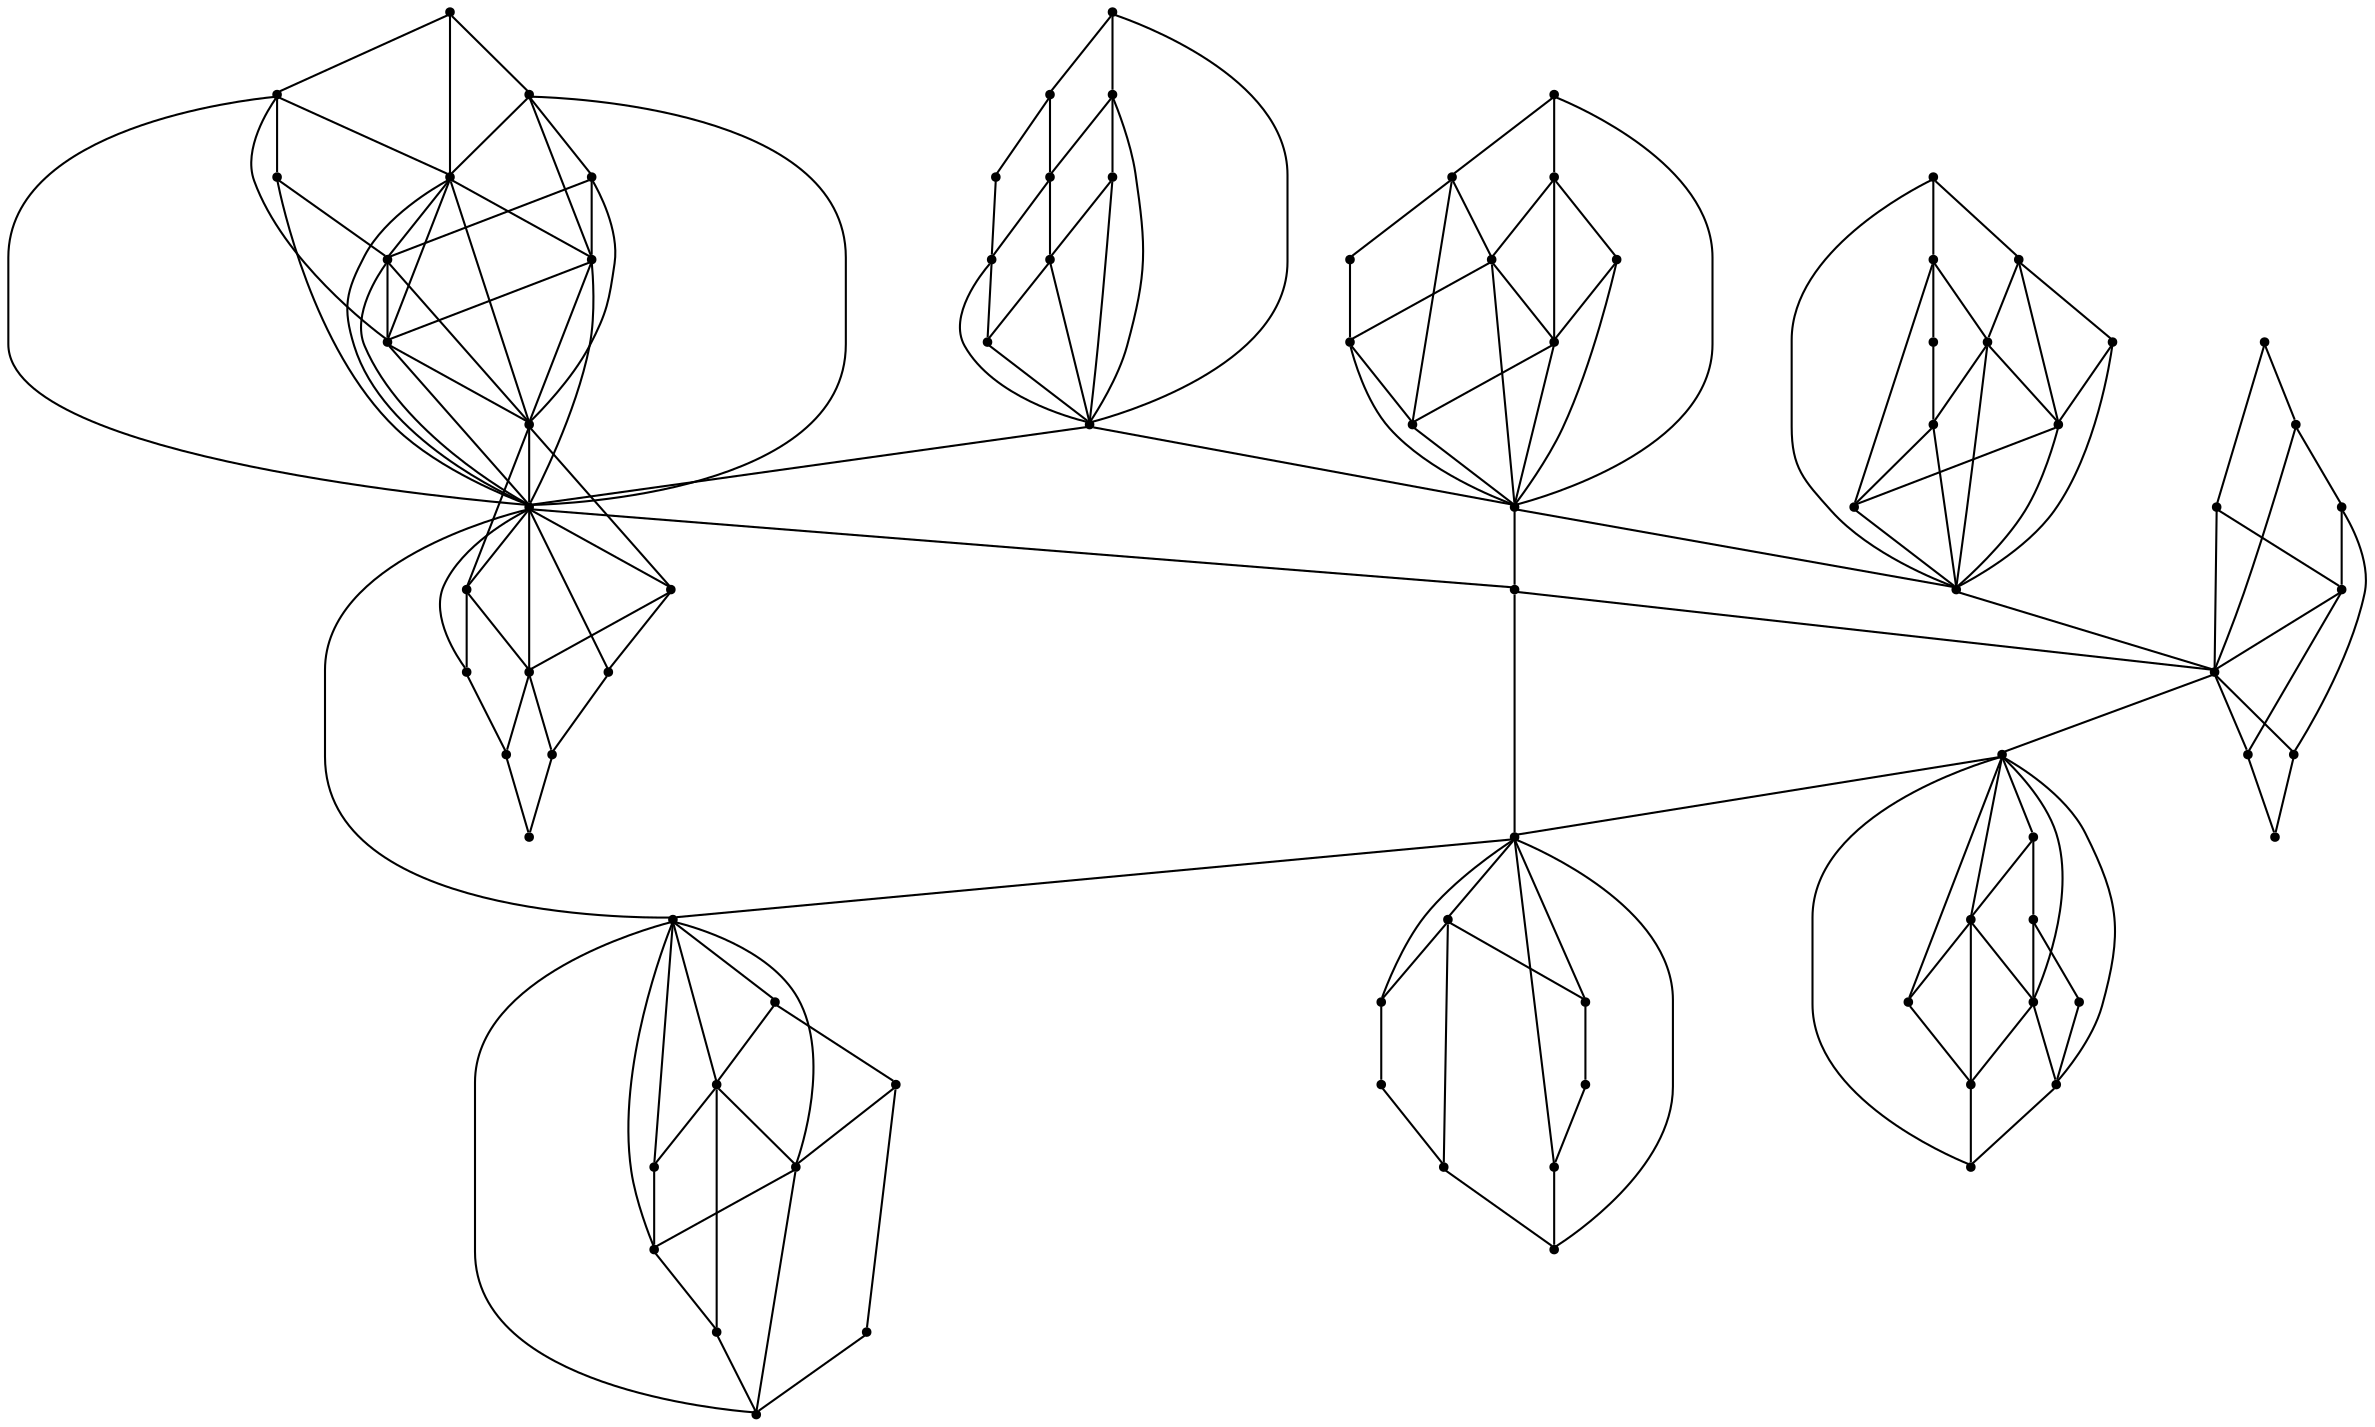 graph {
  node [shape=point,comment="{\"directed\":false,\"doi\":\"10.1007/11618058_31\",\"figure\":\"5 (2)\"}"]

  v0 [pos="796.9675826671512,1088.6722535798042"]
  v1 [pos="788.9702988735465,961.4805828441272"]
  v2 [pos="771.8462754360464,1115.03473628651"]
  v3 [pos="771.596207303779,1062.685391397187"]
  v4 [pos="719.1112781613372,1063.0597403555203"]
  v5 [pos="638.8799146075581,1041.318127603242"]
  v6 [pos="776.0970839389535,994.2138642975776"]
  v7 [pos="772.846484375,926.8680543610542"]
  v8 [pos="636.1335210755814,980.8475465485542"]
  v9 [pos="742.3533066860465,1009.3346884756376"]
  v10 [pos="740.357085755814,913.626159321178"]
  v11 [pos="694.1193132267442,961.8558218984892"]
  v12 [pos="745.853910792151,1139.9020483999539"]
  v13 [pos="745.8539425872093,1088.6722535798042"]
  v14 [pos="745.6039062499999,1037.4472271312366"]
  v15 [pos="719.6115416061045,1115.4103568105986"]
  v16 [pos="694.4943995276162,1088.7972484935412"]
  v17 [pos="709.238785428779,996.8391389557808"]
  v18 [pos="706.1132358284883,929.1180899648955"]
  v19 [pos="725.2334166061046,814.668016722708"]
  v20 [pos="720.1116460755813,848.9055604645698"]
  v21 [pos="630.2574445857558,921.1224844961455"]
  v22 [pos="713.1145076308139,882.0139538158069"]
  v23 [pos="692.1147937863373,806.5479249665229"]
  v24 [pos="679.8708666424418,875.8930177399604"]
  v25 [pos="685.6177598110464,840.9055045156767"]
  v26 [pos="658.249527616279,800.2985607494006"]
  v27 [pos="651.2529932776163,834.159975340872"]
  v28 [pos="646.131222747093,867.6472952871611"]
  v29 [pos="658.6252180232558,1219.9891379385283"]
  v30 [pos="646.2562727107559,1186.2557700186064"]
  v31 [pos="630.7575172601744,1153.5180380850124"]
  v32 [pos="572.271652434593,1049.3141145417183"]
  v33 [pos="625.0106240915698,1231.8597128897002"]
  v34 [pos="611.5122865188953,1197.2513805736194"]
  v35 [pos="572.8967750726745,984.3430808096219"]
  v36 [pos="596.0171239098837,1163.1395946849475"]
  v37 [pos="572.5216887718024,920.6222505280464"]
  v38 [pos="617.6384629360465,820.1680472402861"]
  v39 [pos="591.1418604651162,1239.9805675853381"]
  v40 [pos="604.1401253633721,784.9305441885283"]
  v41 [pos="603.0148664607558,851.6513795563667"]
  v42 [pos="576.897547238372,1205.9974641510935"]
  v43 [pos="571.7757131177325,769.6889212637236"]
  v44 [pos="567.900054505814,863.2722189932158"]
  v45 [pos="558.7774482194767,1170.0141877839058"]
  v46 [pos="537.4068609193314,781.1847657868354"]
  v47 [pos="535.9065793059593,847.9056011546741"]
  v48 [pos="521.9123024164244,812.9180879303901"]
  v49 [pos="528.034250090843,1148.0222037344265"]
  v50 [pos="505.4175667696221,1159.5180482575388"]
  v51 [pos="518.1615983829942,1125.7806113272"]
  v52 [pos="482.79668650072676,1169.7641979564319"]
  v53 [pos="494.91976062863375,1136.026379556367"]
  v54 [pos="511.16382403706393,979.2228669831245"]
  v55 [pos="514.4150595021802,920.6222505280464"]
  v56 [pos="483.67184547601744,1113.414125731497"]
  v57 [pos="461.17598337572673,1124.5307893464058"]
  v58 [pos="506.41357876090115,1102.7931184479685"]
  v59 [pos="472.04884402252907,1147.3972291657417"]
  v60 [pos="507.4137559047965,1038.5683666576037"]
  v61 [pos="472.67396666061046,826.9139578848174"]
  v62 [pos="466.1769326853198,793.1805899648955"]
  v63 [pos="477.424847837936,861.3972952871611"]
  v64 [pos="432.1830873001453,797.5513429352729"]
  v65 [pos="437.684109284157,832.9100262035022"]
  v66 [pos="443.43103424781975,867.6472952871611"]
  v67 [pos="402.69010265261625,838.2818828929553"]
  v68 [pos="409.0662995094477,872.7680177399604"]
  v69 [pos="397.6933343931686,804.4222484935412"]
  v70 [pos="435.05863235828485,982.3432893464058"]
  v71 [pos="383.44485601380813,985.5930299469918"]
  v72 [pos="410.8166174600291,1008.9597037344267"]
  v73 [pos="431.8080327943314,930.6182832428901"]
  v74 [pos="404.94054097020353,907.8764568675647"]
  v75 [pos="458.30047011264537,955.4812084544787"]
  v76 [pos="380.19842160247094,933.8680238434761"]
  v77 [pos="407.816086028343,958.4805777578642"]
  v78 [pos="357.4525231649709,961.3555879303901"]
  v79 [pos="405.6906817768895,1038.0722016999216"]
  v80 [pos="373.20128315770353,1055.0641348867705"]
  v81 [pos="341.0828374818314,1074.3058493643096"]
  v82 [pos="424.31082167514535,1069.8055238434763"]
  v83 [pos="391.44636855014534,1088.5472586660671"]
  v84 [pos="358.20245730377906,1106.2889070221872"]
  v85 [pos="409.69142214752907,1121.035000772187"]
  v86 [pos="377.1978583757267,1138.7766491283069"]
  v87 [pos="441.68068450218027,1102.5431286204944"]

  v81 -- v84 [id="-11",pos="341.0828374818314,1074.3058493643096 358.20245730377906,1106.2889070221872 358.20245730377906,1106.2889070221872 358.20245730377906,1106.2889070221872"]
  v81 -- v80 [id="-13",pos="341.0828374818314,1074.3058493643096 373.20128315770353,1055.0641348867705 373.20128315770353,1055.0641348867705 373.20128315770353,1055.0641348867705"]
  v81 -- v60 [id="-19",pos="341.0828374818314,1074.3058493643096 507.4137559047965,1038.5683666576037 507.4137559047965,1038.5683666576037 507.4137559047965,1038.5683666576037"]
  v84 -- v86 [id="-46",pos="358.20245730377906,1106.2889070221872 377.1978583757267,1138.7766491283069 377.1978583757267,1138.7766491283069 377.1978583757267,1138.7766491283069"]
  v78 -- v76 [id="-47",pos="357.4525231649709,961.3555879303901 380.19842160247094,933.8680238434761 380.19842160247094,933.8680238434761 380.19842160247094,933.8680238434761"]
  v78 -- v71 [id="-55",pos="357.4525231649709,961.3555879303901 383.44485601380813,985.5930299469918 383.44485601380813,985.5930299469918 383.44485601380813,985.5930299469918"]
  v78 -- v54 [id="-57",pos="357.4525231649709,961.3555879303901 511.16382403706393,979.2228669831245 511.16382403706393,979.2228669831245 511.16382403706393,979.2228669831245"]
  v84 -- v83 [id="-68",pos="358.20245730377906,1106.2889070221872 391.44636855014534,1088.5472586660671 391.44636855014534,1088.5472586660671 391.44636855014534,1088.5472586660671"]
  v83 -- v82 [id="-69",pos="391.44636855014534,1088.5472586660671 424.31082167514535,1069.8055238434763 424.31082167514535,1069.8055238434763 424.31082167514535,1069.8055238434763"]
  v82 -- v60 [id="-70",pos="424.31082167514535,1069.8055238434763 507.4137559047965,1038.5683666576037 507.4137559047965,1038.5683666576037 507.4137559047965,1038.5683666576037"]
  v80 -- v83 [id="-111",pos="373.20128315770353,1055.0641348867705 391.44636855014534,1088.5472586660671 391.44636855014534,1088.5472586660671 391.44636855014534,1088.5472586660671"]
  v80 -- v60 [id="-128",pos="373.20128315770353,1055.0641348867705 507.4137559047965,1038.5683666576037 507.4137559047965,1038.5683666576037 507.4137559047965,1038.5683666576037"]
  v80 -- v79 [id="-129",pos="373.20128315770353,1055.0641348867705 405.6906817768895,1038.0722016999216 405.6906817768895,1038.0722016999216 405.6906817768895,1038.0722016999216"]
  v86 -- v85 [id="-138",pos="377.1978583757267,1138.7766491283069 409.69142214752907,1121.035000772187 409.69142214752907,1121.035000772187 409.69142214752907,1121.035000772187"]
  v85 -- v60 [id="-140",pos="409.69142214752907,1121.035000772187 507.4137559047965,1038.5683666576037 507.4137559047965,1038.5683666576037 507.4137559047965,1038.5683666576037"]
  v76 -- v74 [id="-158",pos="380.19842160247094,933.8680238434761 404.94054097020353,907.8764568675647 404.94054097020353,907.8764568675647 404.94054097020353,907.8764568675647"]
  v76 -- v77 [id="-165",pos="380.19842160247094,933.8680238434761 407.816086028343,958.4805777578642 407.816086028343,958.4805777578642 407.816086028343,958.4805777578642"]
  v76 -- v75 [id="-167",pos="380.19842160247094,933.8680238434761 458.30047011264537,955.4812084544787 458.30047011264537,955.4812084544787 458.30047011264537,955.4812084544787"]
  v75 -- v54 [id="-168",pos="458.30047011264537,955.4812084544787 511.16382403706393,979.2228669831245 511.16382403706393,979.2228669831245 511.16382403706393,979.2228669831245"]
  v71 -- v77 [id="-176",pos="383.44485601380813,985.5930299469918 407.816086028343,958.4805777578642 407.816086028343,958.4805777578642 407.816086028343,958.4805777578642"]
  v71 -- v70 [id="-185",pos="383.44485601380813,985.5930299469918 435.05863235828485,982.3432893464058 435.05863235828485,982.3432893464058 435.05863235828485,982.3432893464058"]
  v70 -- v54 [id="-186",pos="435.05863235828485,982.3432893464058 511.16382403706393,979.2228669831245 511.16382403706393,979.2228669831245 511.16382403706393,979.2228669831245"]
  v71 -- v72 [id="-191",pos="383.44485601380813,985.5930299469918 410.8166174600291,1008.9597037344267 410.8166174600291,1008.9597037344267 410.8166174600291,1008.9597037344267"]
  v83 -- v85 [id="-204",pos="391.44636855014534,1088.5472586660671 409.69142214752907,1121.035000772187 409.69142214752907,1121.035000772187 409.69142214752907,1121.035000772187"]
  v69 -- v67 [id="-226",pos="397.6933343931686,804.4222484935412 402.69010265261625,838.2818828929553 402.69010265261625,838.2818828929553 402.69010265261625,838.2818828929553"]
  v69 -- v64 [id="-281",pos="397.6933343931686,804.4222484935412 432.1830873001453,797.5513429352729 432.1830873001453,797.5513429352729 432.1830873001453,797.5513429352729"]
  v67 -- v68 [id="-287",pos="402.69010265261625,838.2818828929553 409.0662995094477,872.7680177399604 409.0662995094477,872.7680177399604 409.0662995094477,872.7680177399604"]
  v69 -- v55 [id="-289",pos="397.6933343931686,804.4222484935412 514.4150595021802,920.6222505280464 514.4150595021802,920.6222505280464 514.4150595021802,920.6222505280464"]
  v67 -- v66 [id="-312",pos="402.69010265261625,838.2818828929553 443.43103424781975,867.6472952871611 443.43103424781975,867.6472952871611 443.43103424781975,867.6472952871611"]
  v66 -- v55 [id="-313",pos="443.43103424781975,867.6472952871611 514.4150595021802,920.6222505280464 514.4150595021802,920.6222505280464 514.4150595021802,920.6222505280464"]
  v67 -- v65 [id="-315",pos="402.69010265261625,838.2818828929553 437.684109284157,832.9100262035022 437.684109284157,832.9100262035022 437.684109284157,832.9100262035022"]
  v79 -- v82 [id="-319",pos="405.6906817768895,1038.0722016999216 424.31082167514535,1069.8055238434763 424.31082167514535,1069.8055238434763 424.31082167514535,1069.8055238434763"]
  v74 -- v73 [id="-326",pos="404.94054097020353,907.8764568675647 431.8080327943314,930.6182832428901 431.8080327943314,930.6182832428901 431.8080327943314,930.6182832428901"]
  v73 -- v54 [id="-328",pos="431.8080327943314,930.6182832428901 511.16382403706393,979.2228669831245 511.16382403706393,979.2228669831245 511.16382403706393,979.2228669831245"]
  v79 -- v60 [id="-339",pos="405.6906817768895,1038.0722016999216 507.4137559047965,1038.5683666576037 507.4137559047965,1038.5683666576037 507.4137559047965,1038.5683666576037"]
  v77 -- v73 [id="-345",pos="407.816086028343,958.4805777578642 431.8080327943314,930.6182832428901 431.8080327943314,930.6182832428901 431.8080327943314,930.6182832428901"]
  v77 -- v70 [id="-354",pos="407.816086028343,958.4805777578642 435.05863235828485,982.3432893464058 435.05863235828485,982.3432893464058 435.05863235828485,982.3432893464058"]
  v77 -- v54 [id="-355",pos="407.816086028343,958.4805777578642 511.16382403706393,979.2228669831245 511.16382403706393,979.2228669831245 511.16382403706393,979.2228669831245"]
  v68 -- v55 [id="-365",pos="409.0662995094477,872.7680177399604 514.4150595021802,920.6222505280464 514.4150595021802,920.6222505280464 514.4150595021802,920.6222505280464"]
  v68 -- v66 [id="-367",pos="409.0662995094477,872.7680177399604 443.43103424781975,867.6472952871611 443.43103424781975,867.6472952871611 443.43103424781975,867.6472952871611"]
  v85 -- v87 [id="-375",pos="409.69142214752907,1121.035000772187 441.68068450218027,1102.5431286204944 441.68068450218027,1102.5431286204944 441.68068450218027,1102.5431286204944"]
  v72 -- v70 [id="-384",pos="410.8166174600291,1008.9597037344267 435.05863235828485,982.3432893464058 435.05863235828485,982.3432893464058 435.05863235828485,982.3432893464058"]
  v72 -- v54 [id="-387",pos="410.8166174600291,1008.9597037344267 511.16382403706393,979.2228669831245 511.16382403706393,979.2228669831245 511.16382403706393,979.2228669831245"]
  v82 -- v87 [id="-432",pos="424.31082167514535,1069.8055238434763 441.68068450218027,1102.5431286204944 441.68068450218027,1102.5431286204944 441.68068450218027,1102.5431286204944"]
  v64 -- v65 [id="-469",pos="432.1830873001453,797.5513429352729 437.684109284157,832.9100262035022 437.684109284157,832.9100262035022 437.684109284157,832.9100262035022"]
  v64 -- v63 [id="-482",pos="432.1830873001453,797.5513429352729 477.424847837936,861.3972952871611 477.424847837936,861.3972952871611 477.424847837936,861.3972952871611"]
  v63 -- v55 [id="-483",pos="477.424847837936,861.3972952871611 514.4150595021802,920.6222505280464 514.4150595021802,920.6222505280464 514.4150595021802,920.6222505280464"]
  v73 -- v75 [id="-503",pos="431.8080327943314,930.6182832428901 458.30047011264537,955.4812084544787 458.30047011264537,955.4812084544787 458.30047011264537,955.4812084544787"]
  v64 -- v62 [id="-514",pos="432.1830873001453,797.5513429352729 466.1769326853198,793.1805899648955 466.1769326853198,793.1805899648955 466.1769326853198,793.1805899648955"]
  v65 -- v66 [id="-522",pos="437.684109284157,832.9100262035022 443.43103424781975,867.6472952871611 443.43103424781975,867.6472952871611 443.43103424781975,867.6472952871611"]
  v70 -- v75 [id="-523",pos="435.05863235828485,982.3432893464058 458.30047011264537,955.4812084544787 458.30047011264537,955.4812084544787 458.30047011264537,955.4812084544787"]
  v65 -- v55 [id="-537",pos="437.684109284157,832.9100262035022 514.4150595021802,920.6222505280464 514.4150595021802,920.6222505280464 514.4150595021802,920.6222505280464"]
  v65 -- v61 [id="-543",pos="437.684109284157,832.9100262035022 472.67396666061046,826.9139578848174 472.67396666061046,826.9139578848174 472.67396666061046,826.9139578848174"]
  v87 -- v60 [id="-554",pos="441.68068450218027,1102.5431286204944 507.4137559047965,1038.5683666576037 507.4137559047965,1038.5683666576037 507.4137559047965,1038.5683666576037"]
  v66 -- v63 [id="-563",pos="443.43103424781975,867.6472952871611 477.424847837936,861.3972952871611 477.424847837936,861.3972952871611 477.424847837936,861.3972952871611"]
  v57 -- v59 [id="-602",pos="461.17598337572673,1124.5307893464058 472.04884402252907,1147.3972291657417 472.04884402252907,1147.3972291657417 472.04884402252907,1147.3972291657417"]
  v57 -- v53 [id="-638",pos="461.17598337572673,1124.5307893464058 494.91976062863375,1136.026379556367 494.91976062863375,1136.026379556367 494.91976062863375,1136.026379556367"]
  v53 -- v45 [id="-639",pos="494.91976062863375,1136.026379556367 558.7774482194767,1170.0141877839058 558.7774482194767,1170.0141877839058 558.7774482194767,1170.0141877839058"]
  v57 -- v56 [id="-641",pos="461.17598337572673,1124.5307893464058 483.67184547601744,1113.414125731497 483.67184547601744,1113.414125731497 483.67184547601744,1113.414125731497"]
  v56 -- v32 [id="-644",pos="483.67184547601744,1113.414125731497 572.271652434593,1049.3141145417183 572.271652434593,1049.3141145417183 572.271652434593,1049.3141145417183"]
  v62 -- v61 [id="-651",pos="466.1769326853198,793.1805899648955 472.67396666061046,826.9139578848174 472.67396666061046,826.9139578848174 472.67396666061046,826.9139578848174"]
  v61 -- v55 [id="-654",pos="472.67396666061046,826.9139578848174 514.4150595021802,920.6222505280464 514.4150595021802,920.6222505280464 514.4150595021802,920.6222505280464"]
  v61 -- v63 [id="-681",pos="472.67396666061046,826.9139578848174 477.424847837936,861.3972952871611 477.424847837936,861.3972952871611 477.424847837936,861.3972952871611"]
  v59 -- v52 [id="-683",pos="472.04884402252907,1147.3972291657417 482.79668650072676,1169.7641979564319 482.79668650072676,1169.7641979564319 482.79668650072676,1169.7641979564319"]
  v59 -- v53 [id="-707",pos="472.04884402252907,1147.3972291657417 494.91976062863375,1136.026379556367 494.91976062863375,1136.026379556367 494.91976062863375,1136.026379556367"]
  v59 -- v32 [id="-709",pos="472.04884402252907,1147.3972291657417 572.271652434593,1049.3141145417183 572.271652434593,1049.3141145417183 572.271652434593,1049.3141145417183"]
  v59 -- v50 [id="-715",pos="472.04884402252907,1147.3972291657417 505.4175667696221,1159.5180482575388 505.4175667696221,1159.5180482575388 505.4175667696221,1159.5180482575388"]
  v50 -- v45 [id="-716",pos="505.4175667696221,1159.5180482575388 558.7774482194767,1170.0141877839058 558.7774482194767,1170.0141877839058 558.7774482194767,1170.0141877839058"]
  v56 -- v53 [id="-744",pos="483.67184547601744,1113.414125731497 494.91976062863375,1136.026379556367 494.91976062863375,1136.026379556367 494.91976062863375,1136.026379556367"]
  v52 -- v51 [id="-745",pos="482.79668650072676,1169.7641979564319 518.1615983829942,1125.7806113272 518.1615983829942,1125.7806113272 518.1615983829942,1125.7806113272"]
  v51 -- v32 [id="-746",pos="518.1615983829942,1125.7806113272 572.271652434593,1049.3141145417183 572.271652434593,1049.3141145417183 572.271652434593,1049.3141145417183"]
  v52 -- v50 [id="-749",pos="482.79668650072676,1169.7641979564319 505.4175667696221,1159.5180482575388 505.4175667696221,1159.5180482575388 505.4175667696221,1159.5180482575388"]
  v52 -- v45 [id="-758",pos="482.79668650072676,1169.7641979564319 558.7774482194767,1170.0141877839058 558.7774482194767,1170.0141877839058 558.7774482194767,1170.0141877839058"]
  v56 -- v58 [id="-774",pos="483.67184547601744,1113.414125731497 506.41357876090115,1102.7931184479685 506.41357876090115,1102.7931184479685 506.41357876090115,1102.7931184479685"]
  v58 -- v32 [id="-776",pos="506.41357876090115,1102.7931184479685 572.271652434593,1049.3141145417183 572.271652434593,1049.3141145417183 572.271652434593,1049.3141145417183"]
  v56 -- v49 [id="-780",pos="483.67184547601744,1113.414125731497 528.034250090843,1148.0222037344265 528.034250090843,1148.0222037344265 528.034250090843,1148.0222037344265"]
  v49 -- v45 [id="-781",pos="528.034250090843,1148.0222037344265 558.7774482194767,1170.0141877839058 558.7774482194767,1170.0141877839058 558.7774482194767,1170.0141877839058"]
  v53 -- v50 [id="-788",pos="494.91976062863375,1136.026379556367 505.4175667696221,1159.5180482575388 505.4175667696221,1159.5180482575388 505.4175667696221,1159.5180482575388"]
  v53 -- v32 [id="-801",pos="494.91976062863375,1136.026379556367 572.271652434593,1049.3141145417183 572.271652434593,1049.3141145417183 572.271652434593,1049.3141145417183"]
  v53 -- v49 [id="-818",pos="494.91976062863375,1136.026379556367 528.034250090843,1148.0222037344265 528.034250090843,1148.0222037344265 528.034250090843,1148.0222037344265"]
  v53 -- v51 [id="-821",pos="494.91976062863375,1136.026379556367 518.1615983829942,1125.7806113272 518.1615983829942,1125.7806113272 518.1615983829942,1125.7806113272"]
  v60 -- v54 [id="-888",pos="507.4137559047965,1038.5683666576037 511.16382403706393,979.2228669831245 511.16382403706393,979.2228669831245 511.16382403706393,979.2228669831245"]
  v50 -- v32 [id="-908",pos="505.4175667696221,1159.5180482575388 572.271652434593,1049.3141145417183 572.271652434593,1049.3141145417183 572.271652434593,1049.3141145417183"]
  v58 -- v51 [id="-913",pos="506.41357876090115,1102.7931184479685 518.1615983829942,1125.7806113272 518.1615983829942,1125.7806113272 518.1615983829942,1125.7806113272"]
  v51 -- v45 [id="-925",pos="518.1615983829942,1125.7806113272 558.7774482194767,1170.0141877839058 558.7774482194767,1170.0141877839058 558.7774482194767,1170.0141877839058"]
  v54 -- v55 [id="-926",pos="511.16382403706393,979.2228669831245 514.4150595021802,920.6222505280464 514.4150595021802,920.6222505280464 514.4150595021802,920.6222505280464"]
  v50 -- v49 [id="-932",pos="505.4175667696221,1159.5180482575388 528.034250090843,1148.0222037344265 528.034250090843,1148.0222037344265 528.034250090843,1148.0222037344265"]
  v60 -- v32 [id="-973",pos="507.4137559047965,1038.5683666576037 572.271652434593,1049.3141145417183 572.271652434593,1049.3141145417183 572.271652434593,1049.3141145417183"]
  v54 -- v35 [id="-997",pos="511.16382403706393,979.2228669831245 572.8967750726745,984.3430808096219 572.8967750726745,984.3430808096219 572.8967750726745,984.3430808096219"]
  v55 -- v37 [id="-1004",pos="514.4150595021802,920.6222505280464 572.5216887718024,920.6222505280464 572.5216887718024,920.6222505280464 572.5216887718024,920.6222505280464"]
  v51 -- v49 [id="-1010",pos="518.1615983829942,1125.7806113272 528.034250090843,1148.0222037344265 528.034250090843,1148.0222037344265 528.034250090843,1148.0222037344265"]
  v48 -- v47 [id="-1036",pos="521.9123024164244,812.9180879303901 535.9065793059593,847.9056011546741 535.9065793059593,847.9056011546741 535.9065793059593,847.9056011546741"]
  v48 -- v46 [id="-1038",pos="521.9123024164244,812.9180879303901 537.4068609193314,781.1847657868354 537.4068609193314,781.1847657868354 537.4068609193314,781.1847657868354"]
  v47 -- v37 [id="-1040",pos="535.9065793059593,847.9056011546741 572.5216887718024,920.6222505280464 572.5216887718024,920.6222505280464 572.5216887718024,920.6222505280464"]
  v49 -- v32 [id="-1058",pos="528.034250090843,1148.0222037344265 572.271652434593,1049.3141145417183 572.271652434593,1049.3141145417183 572.271652434593,1049.3141145417183"]
  v46 -- v37 [id="-1086",pos="537.4068609193314,781.1847657868354 572.5216887718024,920.6222505280464 572.5216887718024,920.6222505280464 572.5216887718024,920.6222505280464"]
  v47 -- v44 [id="-1093",pos="535.9065793059593,847.9056011546741 567.900054505814,863.2722189932158 567.900054505814,863.2722189932158 567.900054505814,863.2722189932158"]
  v46 -- v43 [id="-1104",pos="537.4068609193314,781.1847657868354 571.7757131177325,769.6889212637236 571.7757131177325,769.6889212637236 571.7757131177325,769.6889212637236"]
  v45 -- v32 [id="-1141",pos="558.7774482194767,1170.0141877839058 572.271652434593,1049.3141145417183 572.271652434593,1049.3141145417183 572.271652434593,1049.3141145417183"]
  v45 -- v42 [id="-1153",pos="558.7774482194767,1170.0141877839058 576.897547238372,1205.9974641510935 576.897547238372,1205.9974641510935 576.897547238372,1205.9974641510935"]
  v45 -- v36 [id="-1161",pos="558.7774482194767,1170.0141877839058 596.0171239098837,1163.1395946849475 596.0171239098837,1163.1395946849475 596.0171239098837,1163.1395946849475"]
  v44 -- v37 [id="-1232",pos="567.900054505814,863.2722189932158 572.5216887718024,920.6222505280464 572.5216887718024,920.6222505280464 572.5216887718024,920.6222505280464"]
  v32 -- v35 [id="-1257",pos="572.271652434593,1049.3141145417183 572.8967750726745,984.3430808096219 572.8967750726745,984.3430808096219 572.8967750726745,984.3430808096219"]
  v43 -- v44 [id="-1259",pos="571.7757131177325,769.6889212637236 567.900054505814,863.2722189932158 567.900054505814,863.2722189932158 567.900054505814,863.2722189932158"]
  v32 -- v42 [id="-1266",pos="572.271652434593,1049.3141145417183 576.897547238372,1205.9974641510935 576.897547238372,1205.9974641510935 576.897547238372,1205.9974641510935"]
  v35 -- v37 [id="-1268",pos="572.8967750726745,984.3430808096219 572.5216887718024,920.6222505280464 572.5216887718024,920.6222505280464 572.5216887718024,920.6222505280464"]
  v32 -- v39 [id="-1271",pos="572.271652434593,1049.3141145417183 591.1418604651162,1239.9805675853381 591.1418604651162,1239.9805675853381 591.1418604651162,1239.9805675853381"]
  v32 -- v36 [id="-1277",pos="572.271652434593,1049.3141145417183 596.0171239098837,1163.1395946849475 596.0171239098837,1163.1395946849475 596.0171239098837,1163.1395946849475"]
  v37 -- v40 [id="-1278",pos="572.5216887718024,920.6222505280464 604.1401253633721,784.9305441885283 604.1401253633721,784.9305441885283 604.1401253633721,784.9305441885283"]
  v44 -- v41 [id="-1284",pos="567.900054505814,863.2722189932158 603.0148664607558,851.6513795563667 603.0148664607558,851.6513795563667 603.0148664607558,851.6513795563667"]
  v32 -- v34 [id="-1289",pos="572.271652434593,1049.3141145417183 611.5122865188953,1197.2513805736194 611.5122865188953,1197.2513805736194 611.5122865188953,1197.2513805736194"]
  v34 -- v33 [id="-1291",pos="611.5122865188953,1197.2513805736194 625.0106240915698,1231.8597128897002 625.0106240915698,1231.8597128897002 625.0106240915698,1231.8597128897002"]
  v37 -- v41 [id="-1297",pos="572.5216887718024,920.6222505280464 603.0148664607558,851.6513795563667 603.0148664607558,851.6513795563667 603.0148664607558,851.6513795563667"]
  v41 -- v38 [id="-1298",pos="603.0148664607558,851.6513795563667 617.6384629360465,820.1680472402861 617.6384629360465,820.1680472402861 617.6384629360465,820.1680472402861"]
  v32 -- v31 [id="-1300",pos="572.271652434593,1049.3141145417183 630.7575172601744,1153.5180380850124 630.7575172601744,1153.5180380850124 630.7575172601744,1153.5180380850124"]
  v31 -- v30 [id="-1301",pos="630.7575172601744,1153.5180380850124 646.2562727107559,1186.2557700186064 646.2562727107559,1186.2557700186064 646.2562727107559,1186.2557700186064"]
  v30 -- v29 [id="-1302",pos="646.2562727107559,1186.2557700186064 658.6252180232558,1219.9891379385283 658.6252180232558,1219.9891379385283 658.6252180232558,1219.9891379385283"]
  v43 -- v40 [id="-1318",pos="571.7757131177325,769.6889212637236 604.1401253633721,784.9305441885283 604.1401253633721,784.9305441885283 604.1401253633721,784.9305441885283"]
  v32 -- v5 [id="-1323",pos="572.271652434593,1049.3141145417183 638.8799146075581,1041.318127603242 638.8799146075581,1041.318127603242 638.8799146075581,1041.318127603242"]
  v37 -- v21 [id="-1341",pos="572.5216887718024,920.6222505280464 630.2574445857558,921.1224844961455 630.2574445857558,921.1224844961455 630.2574445857558,921.1224844961455"]
  v35 -- v8 [id="-1349",pos="572.8967750726745,984.3430808096219 636.1335210755814,980.8475465485542 636.1335210755814,980.8475465485542 636.1335210755814,980.8475465485542"]
  v42 -- v39 [id="-1358",pos="576.897547238372,1205.9974641510935 591.1418604651162,1239.9805675853381 591.1418604651162,1239.9805675853381 591.1418604651162,1239.9805675853381"]
  v42 -- v34 [id="-1362",pos="576.897547238372,1205.9974641510935 611.5122865188953,1197.2513805736194 611.5122865188953,1197.2513805736194 611.5122865188953,1197.2513805736194"]
  v39 -- v33 [id="-1404",pos="591.1418604651162,1239.9805675853381 625.0106240915698,1231.8597128897002 625.0106240915698,1231.8597128897002 625.0106240915698,1231.8597128897002"]
  v36 -- v34 [id="-1426",pos="596.0171239098837,1163.1395946849475 611.5122865188953,1197.2513805736194 611.5122865188953,1197.2513805736194 611.5122865188953,1197.2513805736194"]
  v36 -- v31 [id="-1430",pos="596.0171239098837,1163.1395946849475 630.7575172601744,1153.5180380850124 630.7575172601744,1153.5180380850124 630.7575172601744,1153.5180380850124"]
  v40 -- v38 [id="-1453",pos="604.1401253633721,784.9305441885283 617.6384629360465,820.1680472402861 617.6384629360465,820.1680472402861 617.6384629360465,820.1680472402861"]
  v34 -- v30 [id="-1492",pos="611.5122865188953,1197.2513805736194 646.2562727107559,1186.2557700186064 646.2562727107559,1186.2557700186064 646.2562727107559,1186.2557700186064"]
  v33 -- v29 [id="-1561",pos="625.0106240915698,1231.8597128897002 658.6252180232558,1219.9891379385283 658.6252180232558,1219.9891379385283 658.6252180232558,1219.9891379385283"]
  v21 -- v8 [id="-1570",pos="630.2574445857558,921.1224844961455 636.1335210755814,980.8475465485542 636.1335210755814,980.8475465485542 636.1335210755814,980.8475465485542"]
  v21 -- v28 [id="-1571",pos="630.2574445857558,921.1224844961455 646.131222747093,867.6472952871611 646.131222747093,867.6472952871611 646.131222747093,867.6472952871611"]
  v28 -- v27 [id="-1572",pos="646.131222747093,867.6472952871611 651.2529932776163,834.159975340872 651.2529932776163,834.159975340872 651.2529932776163,834.159975340872"]
  v27 -- v26 [id="-1573",pos="651.2529932776163,834.159975340872 658.249527616279,800.2985607494006 658.249527616279,800.2985607494006 658.249527616279,800.2985607494006"]
  v21 -- v23 [id="-1590",pos="630.2574445857558,921.1224844961455 692.1147937863373,806.5479249665229 692.1147937863373,806.5479249665229 692.1147937863373,806.5479249665229"]
  v21 -- v25 [id="-1593",pos="630.2574445857558,921.1224844961455 685.6177598110464,840.9055045156767 685.6177598110464,840.9055045156767 685.6177598110464,840.9055045156767"]
  v21 -- v19 [id="-1596",pos="630.2574445857558,921.1224844961455 725.2334166061046,814.668016722708 725.2334166061046,814.668016722708 725.2334166061046,814.668016722708"]
  v21 -- v22 [id="-1601",pos="630.2574445857558,921.1224844961455 713.1145076308139,882.0139538158069 713.1145076308139,882.0139538158069 713.1145076308139,882.0139538158069"]
  v21 -- v24 [id="-1602",pos="630.2574445857558,921.1224844961455 679.8708666424418,875.8930177399604 679.8708666424418,875.8930177399604 679.8708666424418,875.8930177399604"]
  v24 -- v20 [id="-1603",pos="679.8708666424418,875.8930177399604 720.1116460755813,848.9055604645698 720.1116460755813,848.9055604645698 720.1116460755813,848.9055604645698"]
  v8 -- v5 [id="-1617",pos="636.1335210755814,980.8475465485542 638.8799146075581,1041.318127603242 638.8799146075581,1041.318127603242 638.8799146075581,1041.318127603242"]
  v8 -- v17 [id="-1652",pos="636.1335210755814,980.8475465485542 709.238785428779,996.8391389557808 709.238785428779,996.8391389557808 709.238785428779,996.8391389557808"]
  v17 -- v9 [id="-1653",pos="709.238785428779,996.8391389557808 742.3533066860465,1009.3346884756376 742.3533066860465,1009.3346884756376 742.3533066860465,1009.3346884756376"]
  v8 -- v6 [id="-1656",pos="636.1335210755814,980.8475465485542 776.0970839389535,994.2138642975776 776.0970839389535,994.2138642975776 776.0970839389535,994.2138642975776"]
  v8 -- v1 [id="-1658",pos="636.1335210755814,980.8475465485542 788.9702988735465,961.4805828441272 788.9702988735465,961.4805828441272 788.9702988735465,961.4805828441272"]
  v8 -- v11 [id="-1660",pos="636.1335210755814,980.8475465485542 694.1193132267442,961.8558218984892 694.1193132267442,961.8558218984892 694.1193132267442,961.8558218984892"]
  v11 -- v7 [id="-1662",pos="694.1193132267442,961.8558218984892 772.846484375,926.8680543610542 772.846484375,926.8680543610542 772.846484375,926.8680543610542"]
  v8 -- v18 [id="-1663",pos="636.1335210755814,980.8475465485542 706.1132358284883,929.1180899648955 706.1132358284883,929.1180899648955 706.1132358284883,929.1180899648955"]
  v18 -- v10 [id="-1664",pos="706.1132358284883,929.1180899648955 740.357085755814,913.626159321178 740.357085755814,913.626159321178 740.357085755814,913.626159321178"]
  v5 -- v16 [id="-1690",pos="638.8799146075581,1041.318127603242 694.4943995276162,1088.7972484935412 694.4943995276162,1088.7972484935412 694.4943995276162,1088.7972484935412"]
  v16 -- v15 [id="-1691",pos="694.4943995276162,1088.7972484935412 719.6115416061045,1115.4103568105986 719.6115416061045,1115.4103568105986 719.6115416061045,1115.4103568105986"]
  v15 -- v12 [id="-1692",pos="719.6115416061045,1115.4103568105986 745.853910792151,1139.9020483999539 745.853910792151,1139.9020483999539 745.853910792151,1139.9020483999539"]
  v5 -- v2 [id="-1696",pos="638.8799146075581,1041.318127603242 771.8462754360464,1115.03473628651 771.8462754360464,1115.03473628651 771.8462754360464,1115.03473628651"]
  v5 -- v13 [id="-1697",pos="638.8799146075581,1041.318127603242 745.8539425872093,1088.6722535798042 745.8539425872093,1088.6722535798042 745.8539425872093,1088.6722535798042"]
  v5 -- v4 [id="-1700",pos="638.8799146075581,1041.318127603242 719.1112781613372,1063.0597403555203 719.1112781613372,1063.0597403555203 719.1112781613372,1063.0597403555203"]
  v4 -- v0 [id="-1701",pos="719.1112781613372,1063.0597403555203 796.9675826671512,1088.6722535798042 796.9675826671512,1088.6722535798042 796.9675826671512,1088.6722535798042"]
  v5 -- v3 [id="-1704",pos="638.8799146075581,1041.318127603242 771.596207303779,1062.685391397187 771.596207303779,1062.685391397187 771.596207303779,1062.685391397187"]
  v5 -- v14 [id="-1706",pos="638.8799146075581,1041.318127603242 745.6039062499999,1037.4472271312366 745.6039062499999,1037.4472271312366 745.6039062499999,1037.4472271312366"]
  v28 -- v24 [id="-1736",pos="646.131222747093,867.6472952871611 679.8708666424418,875.8930177399604 679.8708666424418,875.8930177399604 679.8708666424418,875.8930177399604"]
  v27 -- v25 [id="-1784",pos="651.2529932776163,834.159975340872 685.6177598110464,840.9055045156767 685.6177598110464,840.9055045156767 685.6177598110464,840.9055045156767"]
  v26 -- v23 [id="-1796",pos="658.249527616279,800.2985607494006 692.1147937863373,806.5479249665229 692.1147937863373,806.5479249665229 692.1147937863373,806.5479249665229"]
  v24 -- v25 [id="-1828",pos="679.8708666424418,875.8930177399604 685.6177598110464,840.9055045156767 685.6177598110464,840.9055045156767 685.6177598110464,840.9055045156767"]
  v24 -- v22 [id="-1839",pos="679.8708666424418,875.8930177399604 713.1145076308139,882.0139538158069 713.1145076308139,882.0139538158069 713.1145076308139,882.0139538158069"]
  v25 -- v23 [id="-1853",pos="685.6177598110464,840.9055045156767 692.1147937863373,806.5479249665229 692.1147937863373,806.5479249665229 692.1147937863373,806.5479249665229"]
  v25 -- v20 [id="-1885",pos="685.6177598110464,840.9055045156767 720.1116460755813,848.9055604645698 720.1116460755813,848.9055604645698 720.1116460755813,848.9055604645698"]
  v11 -- v18 [id="-1890",pos="694.1193132267442,961.8558218984892 706.1132358284883,929.1180899648955 706.1132358284883,929.1180899648955 706.1132358284883,929.1180899648955"]
  v11 -- v17 [id="-1893",pos="694.1193132267442,961.8558218984892 709.238785428779,996.8391389557808 709.238785428779,996.8391389557808 709.238785428779,996.8391389557808"]
  v23 -- v19 [id="-1899",pos="692.1147937863373,806.5479249665229 725.2334166061046,814.668016722708 725.2334166061046,814.668016722708 725.2334166061046,814.668016722708"]
  v16 -- v4 [id="-1908",pos="694.4943995276162,1088.7972484935412 719.1112781613372,1063.0597403555203 719.1112781613372,1063.0597403555203 719.1112781613372,1063.0597403555203"]
  v22 -- v20 [id="-2007",pos="713.1145076308139,882.0139538158069 720.1116460755813,848.9055604645698 720.1116460755813,848.9055604645698 720.1116460755813,848.9055604645698"]
  v0 -- v2 [id="-2025",pos="796.9675826671512,1088.6722535798042 771.8462754360464,1115.03473628651 771.8462754360464,1115.03473628651 771.8462754360464,1115.03473628651"]
  v20 -- v19 [id="-2045",pos="720.1116460755813,848.9055604645698 725.2334166061046,814.668016722708 725.2334166061046,814.668016722708 725.2334166061046,814.668016722708"]
  v4 -- v14 [id="-2053",pos="719.1112781613372,1063.0597403555203 745.6039062499999,1037.4472271312366 745.6039062499999,1037.4472271312366 745.6039062499999,1037.4472271312366"]
  v15 -- v13 [id="-2056",pos="719.6115416061045,1115.4103568105986 745.8539425872093,1088.6722535798042 745.8539425872093,1088.6722535798042 745.8539425872093,1088.6722535798042"]
  v4 -- v13 [id="-2058",pos="719.1112781613372,1063.0597403555203 745.8539425872093,1088.6722535798042 745.8539425872093,1088.6722535798042 745.8539425872093,1088.6722535798042"]
  v10 -- v7 [id="-2150",pos="740.357085755814,913.626159321178 772.846484375,926.8680543610542 772.846484375,926.8680543610542 772.846484375,926.8680543610542"]
  v9 -- v6 [id="-2162",pos="742.3533066860465,1009.3346884756376 776.0970839389535,994.2138642975776 776.0970839389535,994.2138642975776 776.0970839389535,994.2138642975776"]
  v12 -- v2 [id="-2168",pos="745.853910792151,1139.9020483999539 771.8462754360464,1115.03473628651 771.8462754360464,1115.03473628651 771.8462754360464,1115.03473628651"]
  v13 -- v3 [id="-2173",pos="745.8539425872093,1088.6722535798042 771.596207303779,1062.685391397187 771.596207303779,1062.685391397187 771.596207303779,1062.685391397187"]
  v13 -- v2 [id="-2188",pos="745.8539425872093,1088.6722535798042 771.8462754360464,1115.03473628651 771.8462754360464,1115.03473628651 771.8462754360464,1115.03473628651"]
  v14 -- v3 [id="-2193",pos="745.6039062499999,1037.4472271312366 771.596207303779,1062.685391397187 771.596207303779,1062.685391397187 771.596207303779,1062.685391397187"]
  v7 -- v1 [id="-2252",pos="772.846484375,926.8680543610542 788.9702988735465,961.4805828441272 788.9702988735465,961.4805828441272 788.9702988735465,961.4805828441272"]
  v3 -- v0 [id="-2257",pos="771.596207303779,1062.685391397187 796.9675826671512,1088.6722535798042 796.9675826671512,1088.6722535798042 796.9675826671512,1088.6722535798042"]
  v6 -- v1 [id="-2268",pos="776.0970839389535,994.2138642975776 788.9702988735465,961.4805828441272 788.9702988735465,961.4805828441272 788.9702988735465,961.4805828441272"]
}